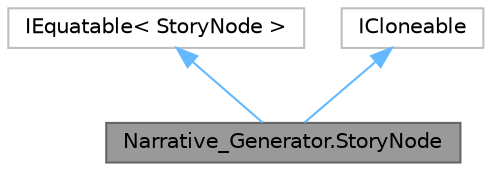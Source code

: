 digraph "Narrative_Generator.StoryNode"
{
 // LATEX_PDF_SIZE
  bgcolor="transparent";
  edge [fontname=Helvetica,fontsize=10,labelfontname=Helvetica,labelfontsize=10];
  node [fontname=Helvetica,fontsize=10,shape=box,height=0.2,width=0.4];
  Node1 [label="Narrative_Generator.StoryNode",height=0.2,width=0.4,color="gray40", fillcolor="grey60", style="filled", fontcolor="black",tooltip="A class that implements a storygraph node that stores information about a specific state of the story..."];
  Node2 -> Node1 [dir="back",color="steelblue1",style="solid"];
  Node2 [label="IEquatable\< StoryNode \>",height=0.2,width=0.4,color="grey75", fillcolor="white", style="filled",tooltip=" "];
  Node3 -> Node1 [dir="back",color="steelblue1",style="solid"];
  Node3 [label="ICloneable",height=0.2,width=0.4,color="grey75", fillcolor="white", style="filled",tooltip=" "];
}

